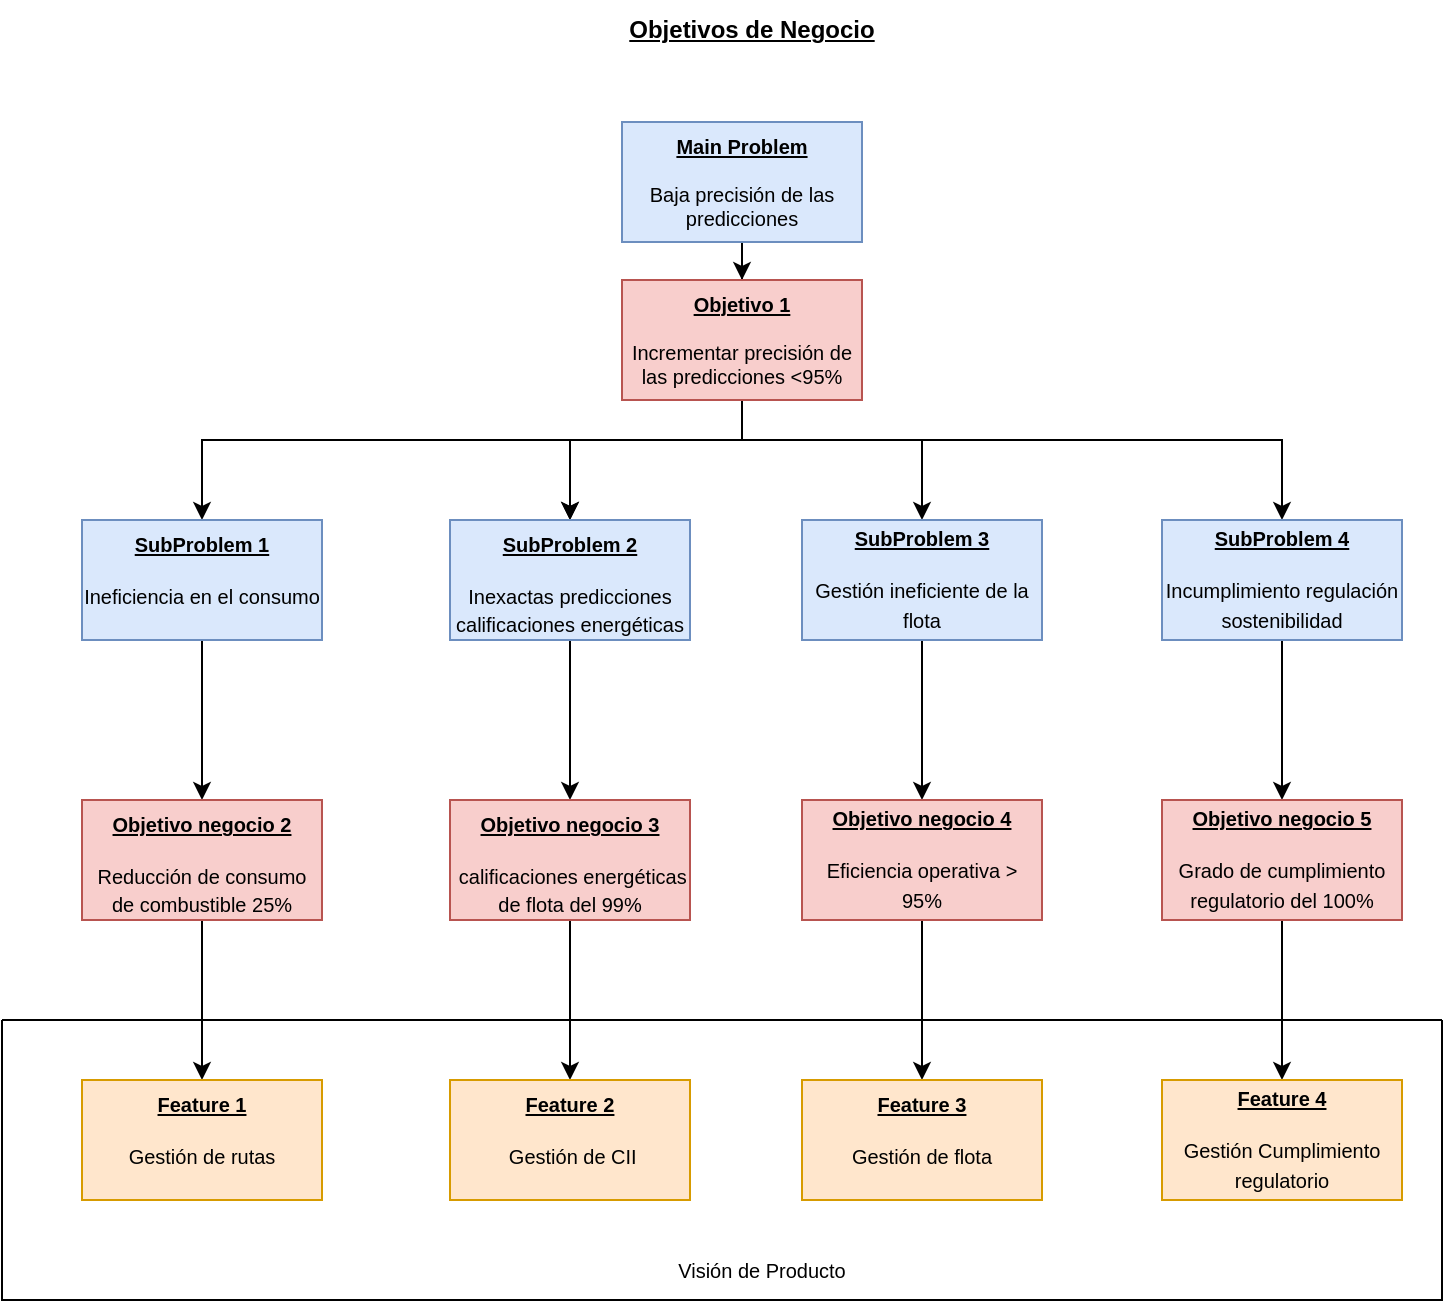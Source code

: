 <mxfile version="24.0.7" type="github">
  <diagram id="prtHgNgQTEPvFCAcTncT" name="Page-1">
    <mxGraphModel dx="794" dy="422" grid="1" gridSize="10" guides="1" tooltips="1" connect="1" arrows="1" fold="1" page="1" pageScale="1" pageWidth="827" pageHeight="1169" math="0" shadow="0">
      <root>
        <mxCell id="0" />
        <mxCell id="1" parent="0" />
        <mxCell id="AcaWDjkYfXCfkDgr_5su-51" value="" style="edgeStyle=orthogonalEdgeStyle;rounded=0;orthogonalLoop=1;jettySize=auto;html=1;" edge="1" parent="1" source="AcaWDjkYfXCfkDgr_5su-5" target="AcaWDjkYfXCfkDgr_5su-50">
          <mxGeometry relative="1" as="geometry" />
        </mxCell>
        <mxCell id="AcaWDjkYfXCfkDgr_5su-5" value="&lt;div&gt;&lt;u&gt;&lt;b&gt;Main Problem&lt;/b&gt;&lt;/u&gt;&lt;/div&gt;&lt;div&gt;&lt;u&gt;&lt;b&gt;&lt;br&gt;&lt;/b&gt;&lt;/u&gt;&lt;/div&gt;&lt;div&gt;Baja precisión de las predicciones&lt;br&gt;&lt;/div&gt;" style="rounded=0;whiteSpace=wrap;html=1;fontSize=10;verticalAlign=top;fillColor=#dae8fc;strokeColor=#6c8ebf;" vertex="1" parent="1">
          <mxGeometry x="380" y="81" width="120" height="60" as="geometry" />
        </mxCell>
        <mxCell id="AcaWDjkYfXCfkDgr_5su-53" value="" style="edgeStyle=orthogonalEdgeStyle;rounded=0;orthogonalLoop=1;jettySize=auto;html=1;" edge="1" parent="1" source="AcaWDjkYfXCfkDgr_5su-50" target="AcaWDjkYfXCfkDgr_5su-52">
          <mxGeometry relative="1" as="geometry">
            <Array as="points">
              <mxPoint x="440" y="240" />
              <mxPoint x="170" y="240" />
            </Array>
          </mxGeometry>
        </mxCell>
        <mxCell id="AcaWDjkYfXCfkDgr_5su-56" value="" style="edgeStyle=orthogonalEdgeStyle;rounded=0;orthogonalLoop=1;jettySize=auto;html=1;" edge="1" parent="1" source="AcaWDjkYfXCfkDgr_5su-50" target="AcaWDjkYfXCfkDgr_5su-54">
          <mxGeometry relative="1" as="geometry">
            <Array as="points">
              <mxPoint x="440" y="240" />
              <mxPoint x="354" y="240" />
            </Array>
          </mxGeometry>
        </mxCell>
        <mxCell id="AcaWDjkYfXCfkDgr_5su-57" value="" style="edgeStyle=orthogonalEdgeStyle;rounded=0;orthogonalLoop=1;jettySize=auto;html=1;" edge="1" parent="1" source="AcaWDjkYfXCfkDgr_5su-50" target="AcaWDjkYfXCfkDgr_5su-54">
          <mxGeometry relative="1" as="geometry">
            <Array as="points">
              <mxPoint x="440" y="240" />
              <mxPoint x="354" y="240" />
            </Array>
          </mxGeometry>
        </mxCell>
        <mxCell id="AcaWDjkYfXCfkDgr_5su-60" style="edgeStyle=orthogonalEdgeStyle;rounded=0;orthogonalLoop=1;jettySize=auto;html=1;" edge="1" parent="1" source="AcaWDjkYfXCfkDgr_5su-50" target="AcaWDjkYfXCfkDgr_5su-58">
          <mxGeometry relative="1" as="geometry">
            <Array as="points">
              <mxPoint x="440" y="240" />
              <mxPoint x="530" y="240" />
            </Array>
          </mxGeometry>
        </mxCell>
        <mxCell id="AcaWDjkYfXCfkDgr_5su-61" style="edgeStyle=orthogonalEdgeStyle;rounded=0;orthogonalLoop=1;jettySize=auto;html=1;" edge="1" parent="1">
          <mxGeometry relative="1" as="geometry">
            <mxPoint x="440" y="220" as="sourcePoint" />
            <mxPoint x="710" y="280" as="targetPoint" />
            <Array as="points">
              <mxPoint x="440" y="240" />
              <mxPoint x="710" y="240" />
            </Array>
          </mxGeometry>
        </mxCell>
        <mxCell id="AcaWDjkYfXCfkDgr_5su-50" value="&lt;div style=&quot;font-size: 10px;&quot;&gt;&lt;font style=&quot;font-size: 10px;&quot;&gt;&lt;u&gt;&lt;b&gt;Objetivo 1&lt;br&gt;&lt;/b&gt;&lt;/u&gt;&lt;/font&gt;&lt;/div&gt;&lt;div style=&quot;font-size: 10px;&quot;&gt;&lt;font style=&quot;font-size: 10px;&quot;&gt;&lt;u&gt;&lt;b&gt;&lt;br&gt;&lt;/b&gt;&lt;/u&gt;&lt;/font&gt;&lt;/div&gt;&lt;div style=&quot;font-size: 10px;&quot;&gt;&lt;font style=&quot;font-size: 10px;&quot;&gt;&lt;font style=&quot;font-size: 10px;&quot;&gt;Incrementar precisión de las predicciones &amp;lt;95%&lt;/font&gt;&lt;br&gt;&lt;/font&gt;&lt;/div&gt;" style="rounded=0;whiteSpace=wrap;html=1;fillColor=#f8cecc;strokeColor=#b85450;" vertex="1" parent="1">
          <mxGeometry x="380" y="160" width="120" height="60" as="geometry" />
        </mxCell>
        <mxCell id="AcaWDjkYfXCfkDgr_5su-64" value="" style="edgeStyle=orthogonalEdgeStyle;rounded=0;orthogonalLoop=1;jettySize=auto;html=1;" edge="1" parent="1" source="AcaWDjkYfXCfkDgr_5su-52" target="AcaWDjkYfXCfkDgr_5su-63">
          <mxGeometry relative="1" as="geometry" />
        </mxCell>
        <mxCell id="AcaWDjkYfXCfkDgr_5su-52" value="&lt;div style=&quot;font-size: 10px;&quot;&gt;&lt;font style=&quot;font-size: 10px;&quot;&gt;&lt;u&gt;&lt;b&gt;SubProblem 1&lt;br&gt;&lt;/b&gt;&lt;/u&gt;&lt;/font&gt;&lt;/div&gt;&lt;div style=&quot;font-size: 10px;&quot;&gt;&lt;font style=&quot;font-size: 10px;&quot;&gt;&lt;u&gt;&lt;b&gt;&lt;br&gt;&lt;/b&gt;&lt;/u&gt;&lt;/font&gt;&lt;/div&gt;&lt;font style=&quot;font-size: 10px;&quot;&gt;Ineficiencia en el consumo&lt;u&gt;&lt;b&gt;&lt;br&gt;&lt;/b&gt;&lt;/u&gt;&lt;/font&gt;" style="rounded=0;whiteSpace=wrap;html=1;verticalAlign=top;fillColor=#dae8fc;strokeColor=#6c8ebf;" vertex="1" parent="1">
          <mxGeometry x="110" y="280" width="120" height="60" as="geometry" />
        </mxCell>
        <mxCell id="AcaWDjkYfXCfkDgr_5su-66" value="" style="edgeStyle=orthogonalEdgeStyle;rounded=0;orthogonalLoop=1;jettySize=auto;html=1;" edge="1" parent="1" source="AcaWDjkYfXCfkDgr_5su-54" target="AcaWDjkYfXCfkDgr_5su-65">
          <mxGeometry relative="1" as="geometry" />
        </mxCell>
        <mxCell id="AcaWDjkYfXCfkDgr_5su-54" value="&lt;div style=&quot;font-size: 10px;&quot;&gt;&lt;font style=&quot;font-size: 10px;&quot;&gt;&lt;u&gt;&lt;b&gt;SubProblem 2&lt;br&gt;&lt;/b&gt;&lt;/u&gt;&lt;/font&gt;&lt;/div&gt;&lt;div style=&quot;font-size: 10px;&quot;&gt;&lt;font style=&quot;font-size: 10px;&quot;&gt;&lt;u&gt;&lt;b&gt;&lt;br&gt;&lt;/b&gt;&lt;/u&gt;&lt;/font&gt;&lt;/div&gt;&lt;font style=&quot;font-size: 10px;&quot;&gt;Inexactas predicciones calificaciones energéticas&lt;br&gt;&lt;/font&gt;" style="rounded=0;whiteSpace=wrap;html=1;verticalAlign=top;fillColor=#dae8fc;strokeColor=#6c8ebf;" vertex="1" parent="1">
          <mxGeometry x="294" y="280" width="120" height="60" as="geometry" />
        </mxCell>
        <mxCell id="AcaWDjkYfXCfkDgr_5su-68" value="" style="edgeStyle=orthogonalEdgeStyle;rounded=0;orthogonalLoop=1;jettySize=auto;html=1;" edge="1" parent="1" source="AcaWDjkYfXCfkDgr_5su-58" target="AcaWDjkYfXCfkDgr_5su-67">
          <mxGeometry relative="1" as="geometry" />
        </mxCell>
        <mxCell id="AcaWDjkYfXCfkDgr_5su-58" value="&lt;div style=&quot;font-size: 10px; line-height: 120%;&quot;&gt;&lt;font style=&quot;font-size: 10px;&quot;&gt;&lt;u&gt;&lt;b&gt;SubProblem 3&lt;br&gt;&lt;/b&gt;&lt;/u&gt;&lt;/font&gt;&lt;/div&gt;&lt;div style=&quot;font-size: 10px;&quot;&gt;&lt;font style=&quot;font-size: 10px;&quot;&gt;&lt;u&gt;&lt;b&gt;&lt;br&gt;&lt;/b&gt;&lt;/u&gt;&lt;/font&gt;&lt;/div&gt;&lt;font style=&quot;font-size: 10px;&quot;&gt;Gestión ineficiente de la flota&lt;/font&gt;" style="rounded=0;whiteSpace=wrap;html=1;fillColor=#dae8fc;strokeColor=#6c8ebf;" vertex="1" parent="1">
          <mxGeometry x="470" y="280" width="120" height="60" as="geometry" />
        </mxCell>
        <mxCell id="AcaWDjkYfXCfkDgr_5su-70" value="" style="edgeStyle=orthogonalEdgeStyle;rounded=0;orthogonalLoop=1;jettySize=auto;html=1;" edge="1" parent="1" source="AcaWDjkYfXCfkDgr_5su-59" target="AcaWDjkYfXCfkDgr_5su-69">
          <mxGeometry relative="1" as="geometry" />
        </mxCell>
        <mxCell id="AcaWDjkYfXCfkDgr_5su-59" value="&lt;div style=&quot;font-size: 10px;&quot;&gt;&lt;font style=&quot;font-size: 10px;&quot;&gt;&lt;u&gt;&lt;b&gt;SubProblem 4&lt;br&gt;&lt;/b&gt;&lt;/u&gt;&lt;/font&gt;&lt;/div&gt;&lt;div style=&quot;font-size: 10px;&quot;&gt;&lt;font style=&quot;font-size: 10px;&quot;&gt;&lt;u&gt;&lt;b&gt;&lt;br&gt;&lt;/b&gt;&lt;/u&gt;&lt;/font&gt;&lt;/div&gt;&lt;font style=&quot;font-size: 10px;&quot;&gt;Incumplimiento regulación sostenibilidad&lt;br&gt;&lt;/font&gt;" style="rounded=0;whiteSpace=wrap;html=1;fillColor=#dae8fc;strokeColor=#6c8ebf;" vertex="1" parent="1">
          <mxGeometry x="650" y="280" width="120" height="60" as="geometry" />
        </mxCell>
        <mxCell id="AcaWDjkYfXCfkDgr_5su-72" value="" style="edgeStyle=orthogonalEdgeStyle;rounded=0;orthogonalLoop=1;jettySize=auto;html=1;" edge="1" parent="1" source="AcaWDjkYfXCfkDgr_5su-63" target="AcaWDjkYfXCfkDgr_5su-71">
          <mxGeometry relative="1" as="geometry" />
        </mxCell>
        <mxCell id="AcaWDjkYfXCfkDgr_5su-63" value="&lt;div style=&quot;font-size: 10px;&quot;&gt;&lt;font style=&quot;font-size: 10px;&quot;&gt;&lt;u&gt;&lt;b&gt;Objetivo negocio 2&lt;br&gt;&lt;/b&gt;&lt;/u&gt;&lt;/font&gt;&lt;/div&gt;&lt;div style=&quot;font-size: 10px;&quot;&gt;&lt;font style=&quot;font-size: 10px;&quot;&gt;&lt;u&gt;&lt;b&gt;&lt;br&gt;&lt;/b&gt;&lt;/u&gt;&lt;/font&gt;&lt;/div&gt;&lt;font style=&quot;font-size: 10px;&quot;&gt;Reducción de consumo de combustible 25%&lt;u&gt;&lt;b&gt;&lt;br&gt;&lt;/b&gt;&lt;/u&gt;&lt;/font&gt;" style="rounded=0;whiteSpace=wrap;html=1;verticalAlign=top;fillColor=#f8cecc;strokeColor=#b85450;" vertex="1" parent="1">
          <mxGeometry x="110" y="420" width="120" height="60" as="geometry" />
        </mxCell>
        <mxCell id="AcaWDjkYfXCfkDgr_5su-74" value="" style="edgeStyle=orthogonalEdgeStyle;rounded=0;orthogonalLoop=1;jettySize=auto;html=1;" edge="1" parent="1" source="AcaWDjkYfXCfkDgr_5su-65" target="AcaWDjkYfXCfkDgr_5su-73">
          <mxGeometry relative="1" as="geometry" />
        </mxCell>
        <mxCell id="AcaWDjkYfXCfkDgr_5su-65" value="&lt;div style=&quot;font-size: 10px;&quot;&gt;&lt;font style=&quot;font-size: 10px;&quot;&gt;&lt;u&gt;&lt;b&gt;Objetivo negocio 3&lt;br&gt;&lt;/b&gt;&lt;/u&gt;&lt;/font&gt;&lt;/div&gt;&lt;div style=&quot;font-size: 10px;&quot;&gt;&lt;font style=&quot;font-size: 10px;&quot;&gt;&lt;u&gt;&lt;b&gt;&lt;br&gt;&lt;/b&gt;&lt;/u&gt;&lt;/font&gt;&lt;/div&gt;&lt;font style=&quot;font-size: 10px;&quot;&gt;&amp;nbsp;calificaciones energéticas de flota del 99%&lt;br&gt;&lt;/font&gt;" style="rounded=0;whiteSpace=wrap;html=1;verticalAlign=top;fillColor=#f8cecc;strokeColor=#b85450;" vertex="1" parent="1">
          <mxGeometry x="294" y="420" width="120" height="60" as="geometry" />
        </mxCell>
        <mxCell id="AcaWDjkYfXCfkDgr_5su-76" value="" style="edgeStyle=orthogonalEdgeStyle;rounded=0;orthogonalLoop=1;jettySize=auto;html=1;" edge="1" parent="1" source="AcaWDjkYfXCfkDgr_5su-67" target="AcaWDjkYfXCfkDgr_5su-75">
          <mxGeometry relative="1" as="geometry" />
        </mxCell>
        <mxCell id="AcaWDjkYfXCfkDgr_5su-67" value="&lt;div style=&quot;font-size: 10px; line-height: 120%;&quot;&gt;&lt;font style=&quot;font-size: 10px;&quot;&gt;&lt;u&gt;&lt;b&gt;Objetivo negocio 4&lt;br&gt;&lt;/b&gt;&lt;/u&gt;&lt;/font&gt;&lt;/div&gt;&lt;div style=&quot;font-size: 10px;&quot;&gt;&lt;font style=&quot;font-size: 10px;&quot;&gt;&lt;u&gt;&lt;b&gt;&lt;br&gt;&lt;/b&gt;&lt;/u&gt;&lt;/font&gt;&lt;/div&gt;&lt;font style=&quot;font-size: 10px;&quot;&gt;Eficiencia operativa &amp;gt; 95%&lt;br&gt;&lt;/font&gt;" style="rounded=0;whiteSpace=wrap;html=1;fillColor=#f8cecc;strokeColor=#b85450;" vertex="1" parent="1">
          <mxGeometry x="470" y="420" width="120" height="60" as="geometry" />
        </mxCell>
        <mxCell id="AcaWDjkYfXCfkDgr_5su-78" value="" style="edgeStyle=orthogonalEdgeStyle;rounded=0;orthogonalLoop=1;jettySize=auto;html=1;" edge="1" parent="1" source="AcaWDjkYfXCfkDgr_5su-69" target="AcaWDjkYfXCfkDgr_5su-77">
          <mxGeometry relative="1" as="geometry" />
        </mxCell>
        <mxCell id="AcaWDjkYfXCfkDgr_5su-69" value="&lt;div style=&quot;font-size: 10px;&quot;&gt;&lt;font style=&quot;font-size: 10px;&quot;&gt;&lt;u&gt;&lt;b&gt;Objetivo negocio 5&lt;br&gt;&lt;/b&gt;&lt;/u&gt;&lt;/font&gt;&lt;/div&gt;&lt;div style=&quot;font-size: 10px;&quot;&gt;&lt;font style=&quot;font-size: 10px;&quot;&gt;&lt;u&gt;&lt;b&gt;&lt;br&gt;&lt;/b&gt;&lt;/u&gt;&lt;/font&gt;&lt;/div&gt;&lt;font style=&quot;font-size: 10px;&quot;&gt;Grado de cumplimiento regulatorio del 100%&lt;br&gt;&lt;/font&gt;" style="rounded=0;whiteSpace=wrap;html=1;fillColor=#f8cecc;strokeColor=#b85450;" vertex="1" parent="1">
          <mxGeometry x="650" y="420" width="120" height="60" as="geometry" />
        </mxCell>
        <mxCell id="AcaWDjkYfXCfkDgr_5su-71" value="&lt;div style=&quot;font-size: 10px;&quot;&gt;&lt;font style=&quot;font-size: 10px;&quot;&gt;&lt;u&gt;&lt;b&gt;Feature 1&lt;br&gt;&lt;/b&gt;&lt;/u&gt;&lt;/font&gt;&lt;/div&gt;&lt;div style=&quot;font-size: 10px;&quot;&gt;&lt;font style=&quot;font-size: 10px;&quot;&gt;&lt;u&gt;&lt;b&gt;&lt;br&gt;&lt;/b&gt;&lt;/u&gt;&lt;/font&gt;&lt;/div&gt;&lt;font style=&quot;font-size: 10px;&quot;&gt;Gestión de rutas&lt;u&gt;&lt;b&gt;&lt;br&gt;&lt;/b&gt;&lt;/u&gt;&lt;/font&gt;" style="rounded=0;whiteSpace=wrap;html=1;verticalAlign=top;fillColor=#ffe6cc;strokeColor=#d79b00;" vertex="1" parent="1">
          <mxGeometry x="110" y="560" width="120" height="60" as="geometry" />
        </mxCell>
        <mxCell id="AcaWDjkYfXCfkDgr_5su-73" value="&lt;div style=&quot;font-size: 10px;&quot;&gt;&lt;font style=&quot;font-size: 10px;&quot;&gt;&lt;u&gt;&lt;b&gt;Feature 2&lt;br&gt;&lt;/b&gt;&lt;/u&gt;&lt;/font&gt;&lt;/div&gt;&lt;div style=&quot;font-size: 10px;&quot;&gt;&lt;font style=&quot;font-size: 10px;&quot;&gt;&lt;u&gt;&lt;b&gt;&lt;br&gt;&lt;/b&gt;&lt;/u&gt;&lt;/font&gt;&lt;/div&gt;&lt;font style=&quot;font-size: 10px;&quot;&gt;&amp;nbsp;Gestión de CII&lt;br&gt;&lt;/font&gt;" style="rounded=0;whiteSpace=wrap;html=1;verticalAlign=top;fillColor=#ffe6cc;strokeColor=#d79b00;" vertex="1" parent="1">
          <mxGeometry x="294" y="560" width="120" height="60" as="geometry" />
        </mxCell>
        <mxCell id="AcaWDjkYfXCfkDgr_5su-75" value="&lt;div style=&quot;font-size: 10px; line-height: 120%;&quot;&gt;&lt;font style=&quot;font-size: 10px;&quot;&gt;&lt;u&gt;&lt;b&gt;Feature 3&lt;br&gt;&lt;/b&gt;&lt;/u&gt;&lt;/font&gt;&lt;/div&gt;&lt;div style=&quot;font-size: 10px;&quot;&gt;&lt;font style=&quot;font-size: 10px;&quot;&gt;&lt;u&gt;&lt;b&gt;&lt;br&gt;&lt;/b&gt;&lt;/u&gt;&lt;/font&gt;&lt;/div&gt;&lt;font style=&quot;font-size: 10px;&quot;&gt;Gestión de flota&lt;br&gt;&lt;/font&gt;" style="rounded=0;whiteSpace=wrap;html=1;verticalAlign=top;fillColor=#ffe6cc;strokeColor=#d79b00;" vertex="1" parent="1">
          <mxGeometry x="470" y="560" width="120" height="60" as="geometry" />
        </mxCell>
        <mxCell id="AcaWDjkYfXCfkDgr_5su-77" value="&lt;div style=&quot;font-size: 10px;&quot;&gt;&lt;font style=&quot;font-size: 10px;&quot;&gt;&lt;u&gt;&lt;b&gt;Feature 4&lt;br&gt;&lt;/b&gt;&lt;/u&gt;&lt;/font&gt;&lt;/div&gt;&lt;div style=&quot;font-size: 10px;&quot;&gt;&lt;font style=&quot;font-size: 10px;&quot;&gt;&lt;u&gt;&lt;b&gt;&lt;br&gt;&lt;/b&gt;&lt;/u&gt;&lt;/font&gt;&lt;/div&gt;&lt;font style=&quot;font-size: 10px;&quot;&gt;Gestión Cumplimiento regulatorio&lt;br&gt;&lt;/font&gt;" style="rounded=0;whiteSpace=wrap;html=1;fillColor=#ffe6cc;strokeColor=#d79b00;" vertex="1" parent="1">
          <mxGeometry x="650" y="560" width="120" height="60" as="geometry" />
        </mxCell>
        <mxCell id="AcaWDjkYfXCfkDgr_5su-79" value="" style="swimlane;startSize=0;" vertex="1" parent="1">
          <mxGeometry x="70" y="530" width="720" height="140" as="geometry">
            <mxRectangle x="70" y="530" width="50" height="40" as="alternateBounds" />
          </mxGeometry>
        </mxCell>
        <mxCell id="AcaWDjkYfXCfkDgr_5su-82" value="&lt;font style=&quot;font-size: 10px;&quot;&gt;Visión de Producto&lt;br&gt;&lt;/font&gt;" style="text;strokeColor=none;align=center;fillColor=none;html=1;verticalAlign=middle;whiteSpace=wrap;rounded=0;" vertex="1" parent="AcaWDjkYfXCfkDgr_5su-79">
          <mxGeometry x="320" y="110" width="120" height="30" as="geometry" />
        </mxCell>
        <mxCell id="AcaWDjkYfXCfkDgr_5su-84" value="&lt;b&gt;&lt;u&gt;Objetivos de Negocio&lt;/u&gt;&lt;/b&gt;" style="text;strokeColor=none;align=center;fillColor=none;html=1;verticalAlign=middle;whiteSpace=wrap;rounded=0;" vertex="1" parent="1">
          <mxGeometry x="380" y="20" width="130" height="30" as="geometry" />
        </mxCell>
      </root>
    </mxGraphModel>
  </diagram>
</mxfile>
